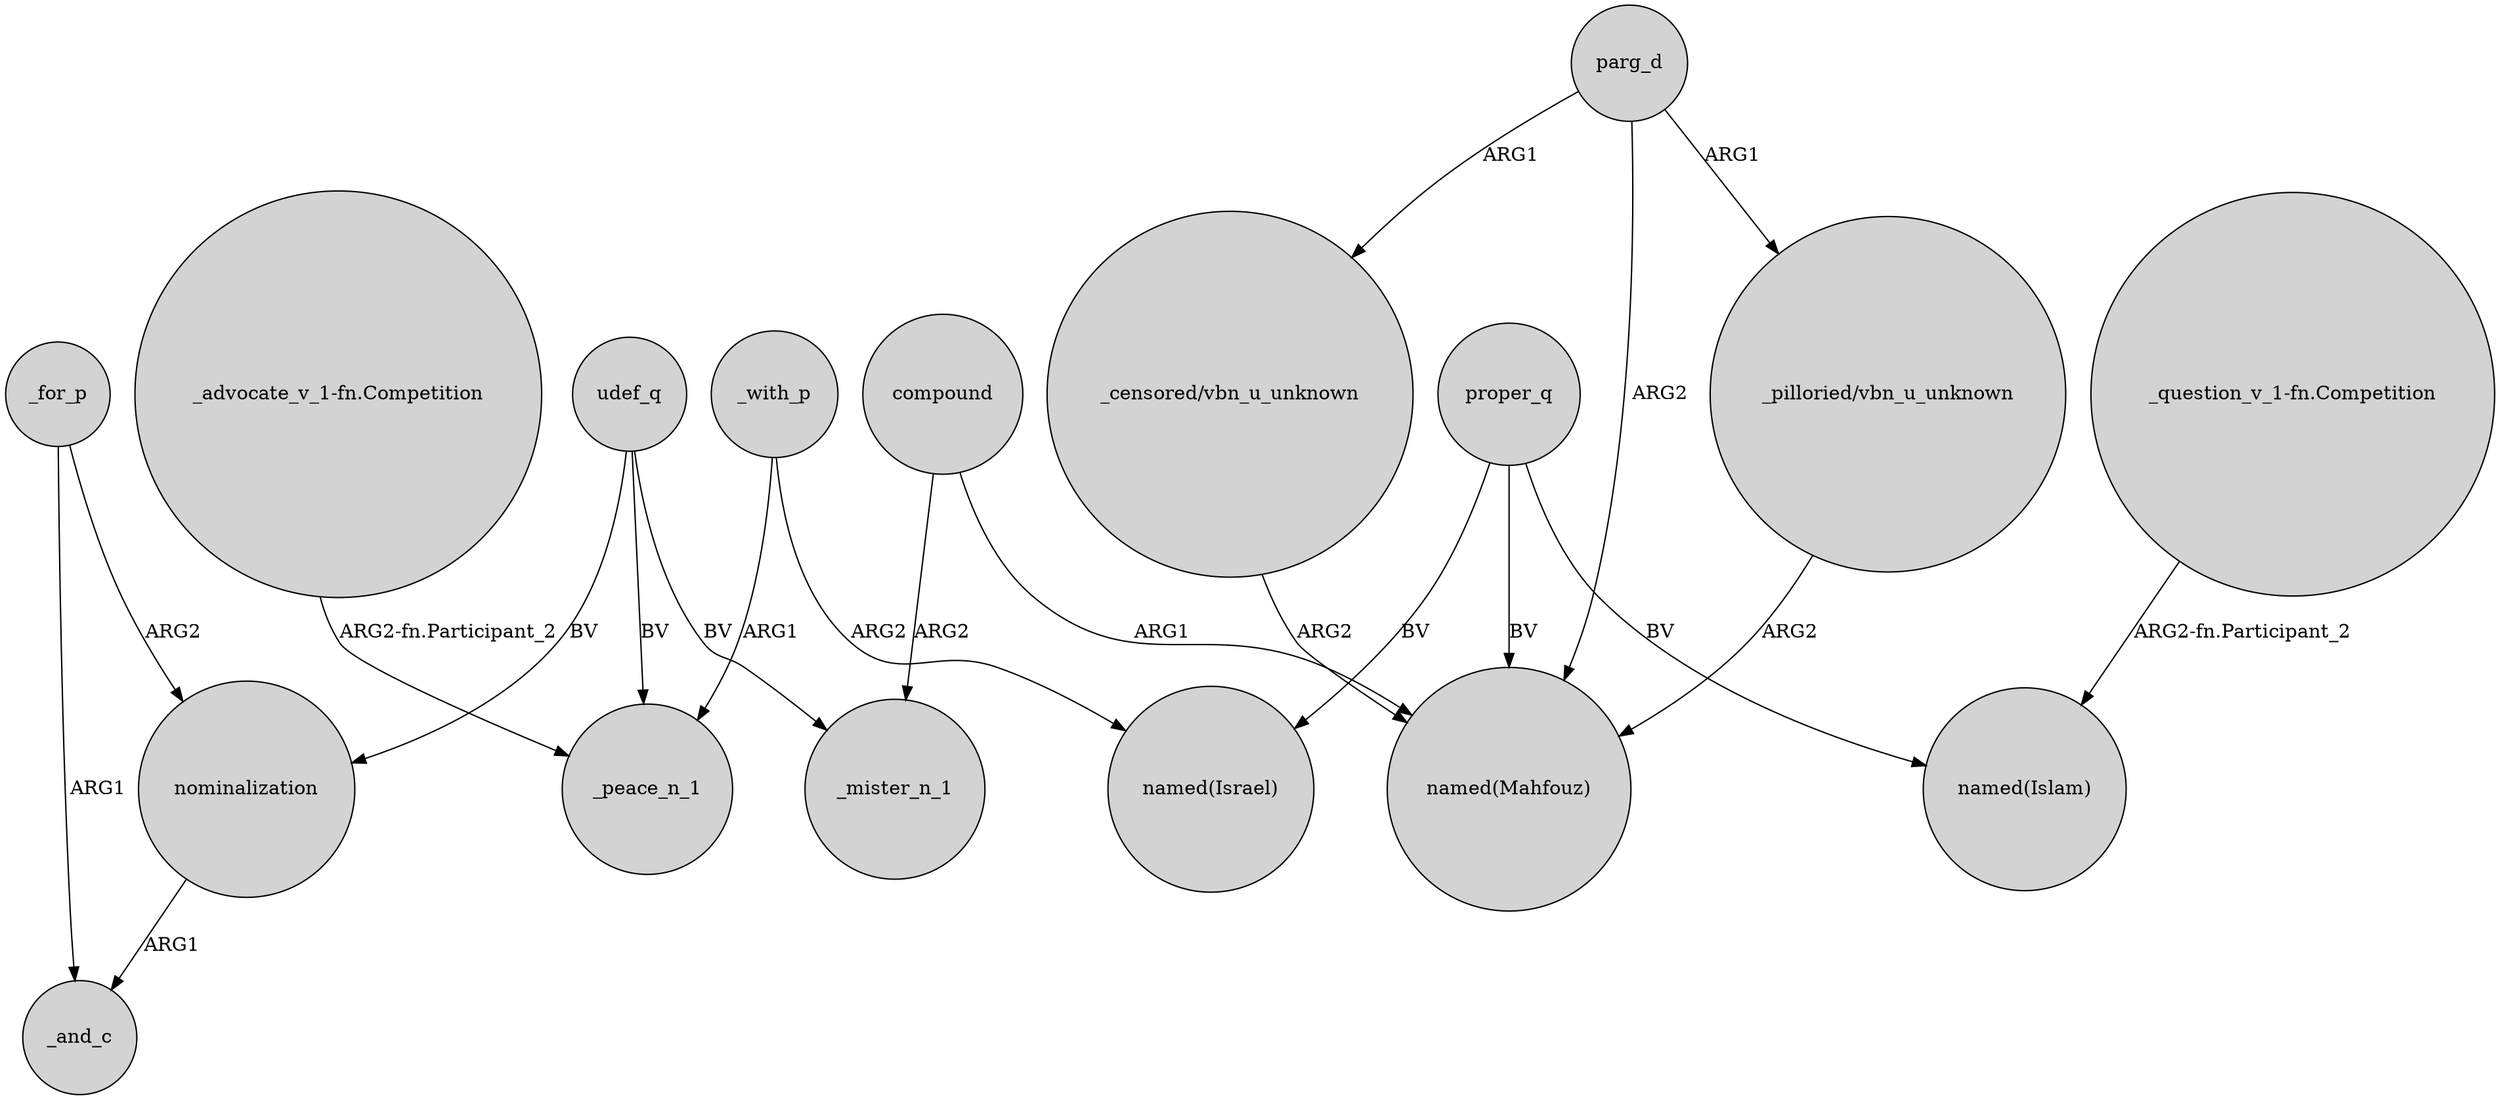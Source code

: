 digraph {
	node [shape=circle style=filled]
	compound -> _mister_n_1 [label=ARG2]
	_for_p -> _and_c [label=ARG1]
	udef_q -> nominalization [label=BV]
	_with_p -> _peace_n_1 [label=ARG1]
	udef_q -> _peace_n_1 [label=BV]
	"_advocate_v_1-fn.Competition" -> _peace_n_1 [label="ARG2-fn.Participant_2"]
	parg_d -> "named(Mahfouz)" [label=ARG2]
	udef_q -> _mister_n_1 [label=BV]
	nominalization -> _and_c [label=ARG1]
	_with_p -> "named(Israel)" [label=ARG2]
	proper_q -> "named(Mahfouz)" [label=BV]
	compound -> "named(Mahfouz)" [label=ARG1]
	parg_d -> "_pilloried/vbn_u_unknown" [label=ARG1]
	"_pilloried/vbn_u_unknown" -> "named(Mahfouz)" [label=ARG2]
	_for_p -> nominalization [label=ARG2]
	"_censored/vbn_u_unknown" -> "named(Mahfouz)" [label=ARG2]
	parg_d -> "_censored/vbn_u_unknown" [label=ARG1]
	proper_q -> "named(Israel)" [label=BV]
	proper_q -> "named(Islam)" [label=BV]
	"_question_v_1-fn.Competition" -> "named(Islam)" [label="ARG2-fn.Participant_2"]
}
